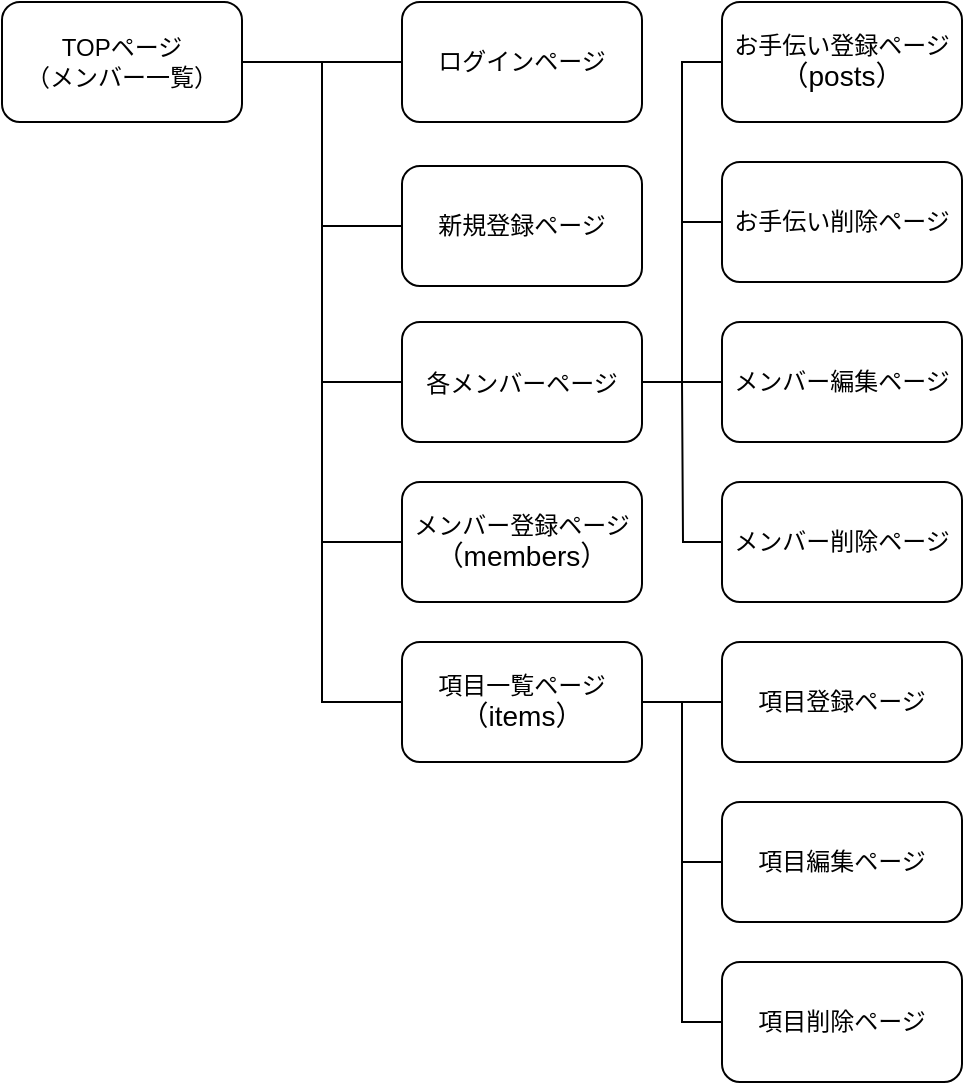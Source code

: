 <mxfile>
    <diagram id="OjiLsO6JEV-6Kg1QBCkp" name="ページ1">
        <mxGraphModel dx="633" dy="536" grid="1" gridSize="10" guides="1" tooltips="1" connect="1" arrows="1" fold="1" page="1" pageScale="1" pageWidth="827" pageHeight="1169" math="0" shadow="0">
            <root>
                <mxCell id="0"/>
                <mxCell id="1" parent="0"/>
                <mxCell id="73" style="edgeStyle=orthogonalEdgeStyle;rounded=0;html=1;startArrow=none;startFill=0;endArrow=none;endFill=0;elbow=vertical;" parent="1" source="2" edge="1">
                    <mxGeometry relative="1" as="geometry">
                        <mxPoint x="200" y="70" as="targetPoint"/>
                    </mxGeometry>
                </mxCell>
                <mxCell id="2" value="ログインページ" style="rounded=1;whiteSpace=wrap;html=1;" parent="1" vertex="1">
                    <mxGeometry x="240" y="40" width="120" height="60" as="geometry"/>
                </mxCell>
                <mxCell id="61" style="edgeStyle=orthogonalEdgeStyle;rounded=0;html=1;startArrow=none;startFill=0;endArrow=none;endFill=0;elbow=vertical;" parent="1" source="4" edge="1">
                    <mxGeometry relative="1" as="geometry">
                        <mxPoint x="200" y="152" as="targetPoint"/>
                    </mxGeometry>
                </mxCell>
                <mxCell id="4" value="新規登録ページ" style="rounded=1;whiteSpace=wrap;html=1;" parent="1" vertex="1">
                    <mxGeometry x="240" y="122" width="120" height="60" as="geometry"/>
                </mxCell>
                <mxCell id="59" style="edgeStyle=orthogonalEdgeStyle;html=1;entryX=0;entryY=0.5;entryDx=0;entryDy=0;startArrow=none;startFill=0;endArrow=none;endFill=0;elbow=vertical;rounded=0;" parent="1" source="5" target="7" edge="1">
                    <mxGeometry relative="1" as="geometry"/>
                </mxCell>
                <mxCell id="5" value="TOPページ&lt;br&gt;（メンバー一覧）" style="rounded=1;whiteSpace=wrap;html=1;" parent="1" vertex="1">
                    <mxGeometry x="40" y="40" width="120" height="60" as="geometry"/>
                </mxCell>
                <mxCell id="64" style="edgeStyle=orthogonalEdgeStyle;rounded=0;html=1;exitX=1;exitY=0.5;exitDx=0;exitDy=0;entryX=0;entryY=0.5;entryDx=0;entryDy=0;startArrow=none;startFill=0;endArrow=none;endFill=0;elbow=vertical;" parent="1" source="7" target="41" edge="1">
                    <mxGeometry relative="1" as="geometry"/>
                </mxCell>
                <mxCell id="65" style="edgeStyle=orthogonalEdgeStyle;rounded=0;html=1;entryX=0;entryY=0.5;entryDx=0;entryDy=0;startArrow=none;startFill=0;endArrow=none;endFill=0;elbow=vertical;" parent="1" source="7" target="43" edge="1">
                    <mxGeometry relative="1" as="geometry"/>
                </mxCell>
                <mxCell id="7" value="項目一覧ページ&lt;br&gt;&lt;span style=&quot;font-size: 14px&quot;&gt;（items）&lt;/span&gt;" style="rounded=1;whiteSpace=wrap;html=1;" parent="1" vertex="1">
                    <mxGeometry x="240" y="360" width="120" height="60" as="geometry"/>
                </mxCell>
                <mxCell id="63" style="edgeStyle=orthogonalEdgeStyle;rounded=0;html=1;startArrow=none;startFill=0;endArrow=none;endFill=0;elbow=vertical;" parent="1" source="8" edge="1">
                    <mxGeometry relative="1" as="geometry">
                        <mxPoint x="200" y="310" as="targetPoint"/>
                    </mxGeometry>
                </mxCell>
                <mxCell id="8" value="メンバー登録ページ&lt;br&gt;&lt;span style=&quot;font-size: 14px&quot;&gt;（members）&lt;/span&gt;" style="rounded=1;whiteSpace=wrap;html=1;" parent="1" vertex="1">
                    <mxGeometry x="240" y="280" width="120" height="60" as="geometry"/>
                </mxCell>
                <mxCell id="25" value="お手伝い登録ページ&lt;br&gt;&lt;span style=&quot;font-size: 14px&quot;&gt;（posts）&lt;/span&gt;" style="rounded=1;whiteSpace=wrap;html=1;" parent="1" vertex="1">
                    <mxGeometry x="400" y="40" width="120" height="60" as="geometry"/>
                </mxCell>
                <mxCell id="70" style="edgeStyle=orthogonalEdgeStyle;rounded=0;html=1;startArrow=none;startFill=0;endArrow=none;endFill=0;elbow=vertical;" parent="1" source="37" edge="1">
                    <mxGeometry relative="1" as="geometry">
                        <mxPoint x="380" y="230" as="targetPoint"/>
                    </mxGeometry>
                </mxCell>
                <mxCell id="37" value="メンバー編集ページ" style="rounded=1;whiteSpace=wrap;html=1;" parent="1" vertex="1">
                    <mxGeometry x="400" y="200" width="120" height="60" as="geometry"/>
                </mxCell>
                <mxCell id="75" style="edgeStyle=orthogonalEdgeStyle;rounded=0;html=1;exitX=0;exitY=0.5;exitDx=0;exitDy=0;startArrow=none;startFill=0;endArrow=none;endFill=0;elbow=vertical;" parent="1" source="38" edge="1">
                    <mxGeometry relative="1" as="geometry">
                        <mxPoint x="380" y="230" as="targetPoint"/>
                    </mxGeometry>
                </mxCell>
                <mxCell id="38" value="メンバー削除ページ" style="rounded=1;whiteSpace=wrap;html=1;" parent="1" vertex="1">
                    <mxGeometry x="400" y="280" width="120" height="60" as="geometry"/>
                </mxCell>
                <mxCell id="41" value="項目登録ページ" style="rounded=1;whiteSpace=wrap;html=1;" parent="1" vertex="1">
                    <mxGeometry x="400" y="360" width="120" height="60" as="geometry"/>
                </mxCell>
                <mxCell id="66" style="edgeStyle=orthogonalEdgeStyle;rounded=0;html=1;startArrow=none;startFill=0;endArrow=none;endFill=0;elbow=vertical;" parent="1" source="42" edge="1">
                    <mxGeometry relative="1" as="geometry">
                        <mxPoint x="380" y="470" as="targetPoint"/>
                    </mxGeometry>
                </mxCell>
                <mxCell id="42" value="項目編集ページ" style="rounded=1;whiteSpace=wrap;html=1;" parent="1" vertex="1">
                    <mxGeometry x="400" y="440" width="120" height="60" as="geometry"/>
                </mxCell>
                <mxCell id="43" value="項目削除ページ" style="rounded=1;whiteSpace=wrap;html=1;" parent="1" vertex="1">
                    <mxGeometry x="400" y="520" width="120" height="60" as="geometry"/>
                </mxCell>
                <mxCell id="62" style="edgeStyle=orthogonalEdgeStyle;rounded=0;html=1;startArrow=none;startFill=0;endArrow=none;endFill=0;elbow=vertical;" parent="1" source="44" edge="1">
                    <mxGeometry relative="1" as="geometry">
                        <mxPoint x="200" y="230" as="targetPoint"/>
                    </mxGeometry>
                </mxCell>
                <mxCell id="74" style="edgeStyle=orthogonalEdgeStyle;rounded=0;html=1;entryX=0;entryY=0.5;entryDx=0;entryDy=0;startArrow=none;startFill=0;endArrow=none;endFill=0;elbow=vertical;" parent="1" source="44" target="25" edge="1">
                    <mxGeometry relative="1" as="geometry"/>
                </mxCell>
                <mxCell id="44" value="各メンバーページ&lt;span style=&quot;font-size: 14px&quot;&gt;&lt;br&gt;&lt;/span&gt;" style="rounded=1;whiteSpace=wrap;html=1;" parent="1" vertex="1">
                    <mxGeometry x="240" y="200" width="120" height="60" as="geometry"/>
                </mxCell>
                <mxCell id="69" style="edgeStyle=orthogonalEdgeStyle;rounded=0;html=1;startArrow=none;startFill=0;endArrow=none;endFill=0;elbow=vertical;" parent="1" source="46" edge="1">
                    <mxGeometry relative="1" as="geometry">
                        <mxPoint x="380" y="150" as="targetPoint"/>
                    </mxGeometry>
                </mxCell>
                <mxCell id="46" value="お手伝い削除ページ" style="rounded=1;whiteSpace=wrap;html=1;" parent="1" vertex="1">
                    <mxGeometry x="400" y="120" width="120" height="60" as="geometry"/>
                </mxCell>
            </root>
        </mxGraphModel>
    </diagram>
</mxfile>